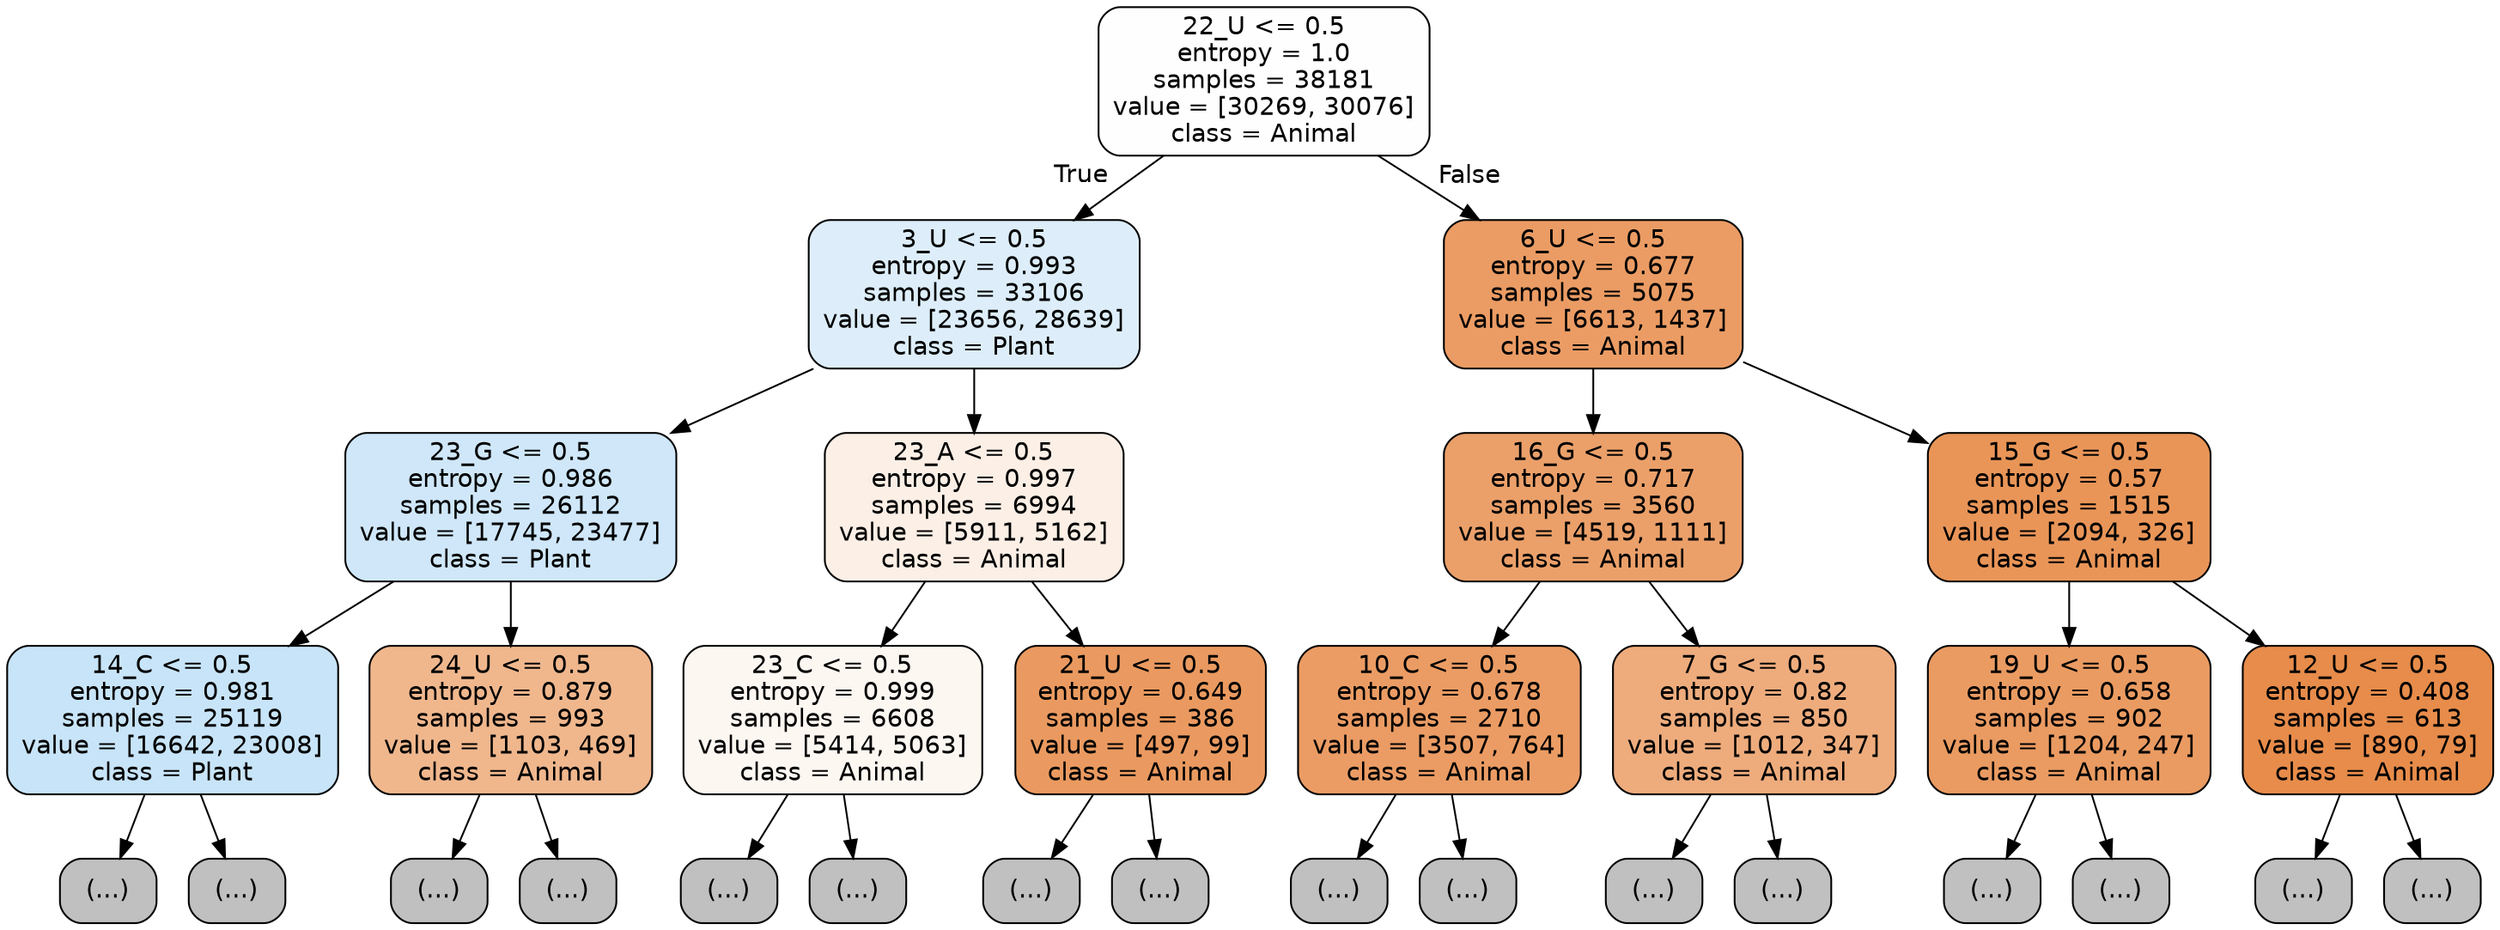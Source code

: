 digraph Tree {
node [shape=box, style="filled, rounded", color="black", fontname="helvetica"] ;
edge [fontname="helvetica"] ;
0 [label="22_U <= 0.5\nentropy = 1.0\nsamples = 38181\nvalue = [30269, 30076]\nclass = Animal", fillcolor="#fffefe"] ;
1 [label="3_U <= 0.5\nentropy = 0.993\nsamples = 33106\nvalue = [23656, 28639]\nclass = Plant", fillcolor="#ddeefa"] ;
0 -> 1 [labeldistance=2.5, labelangle=45, headlabel="True"] ;
2 [label="23_G <= 0.5\nentropy = 0.986\nsamples = 26112\nvalue = [17745, 23477]\nclass = Plant", fillcolor="#cfe7f9"] ;
1 -> 2 ;
3 [label="14_C <= 0.5\nentropy = 0.981\nsamples = 25119\nvalue = [16642, 23008]\nclass = Plant", fillcolor="#c8e4f8"] ;
2 -> 3 ;
4 [label="(...)", fillcolor="#C0C0C0"] ;
3 -> 4 ;
8169 [label="(...)", fillcolor="#C0C0C0"] ;
3 -> 8169 ;
10462 [label="24_U <= 0.5\nentropy = 0.879\nsamples = 993\nvalue = [1103, 469]\nclass = Animal", fillcolor="#f0b78d"] ;
2 -> 10462 ;
10463 [label="(...)", fillcolor="#C0C0C0"] ;
10462 -> 10463 ;
10838 [label="(...)", fillcolor="#C0C0C0"] ;
10462 -> 10838 ;
10901 [label="23_A <= 0.5\nentropy = 0.997\nsamples = 6994\nvalue = [5911, 5162]\nclass = Animal", fillcolor="#fcefe6"] ;
1 -> 10901 ;
10902 [label="23_C <= 0.5\nentropy = 0.999\nsamples = 6608\nvalue = [5414, 5063]\nclass = Animal", fillcolor="#fdf7f2"] ;
10901 -> 10902 ;
10903 [label="(...)", fillcolor="#C0C0C0"] ;
10902 -> 10903 ;
14314 [label="(...)", fillcolor="#C0C0C0"] ;
10902 -> 14314 ;
14431 [label="21_U <= 0.5\nentropy = 0.649\nsamples = 386\nvalue = [497, 99]\nclass = Animal", fillcolor="#ea9a60"] ;
10901 -> 14431 ;
14432 [label="(...)", fillcolor="#C0C0C0"] ;
14431 -> 14432 ;
14535 [label="(...)", fillcolor="#C0C0C0"] ;
14431 -> 14535 ;
14570 [label="6_U <= 0.5\nentropy = 0.677\nsamples = 5075\nvalue = [6613, 1437]\nclass = Animal", fillcolor="#eb9c64"] ;
0 -> 14570 [labeldistance=2.5, labelangle=-45, headlabel="False"] ;
14571 [label="16_G <= 0.5\nentropy = 0.717\nsamples = 3560\nvalue = [4519, 1111]\nclass = Animal", fillcolor="#eba06a"] ;
14570 -> 14571 ;
14572 [label="10_C <= 0.5\nentropy = 0.678\nsamples = 2710\nvalue = [3507, 764]\nclass = Animal", fillcolor="#eb9c64"] ;
14571 -> 14572 ;
14573 [label="(...)", fillcolor="#C0C0C0"] ;
14572 -> 14573 ;
15400 [label="(...)", fillcolor="#C0C0C0"] ;
14572 -> 15400 ;
15629 [label="7_G <= 0.5\nentropy = 0.82\nsamples = 850\nvalue = [1012, 347]\nclass = Animal", fillcolor="#eeac7d"] ;
14571 -> 15629 ;
15630 [label="(...)", fillcolor="#C0C0C0"] ;
15629 -> 15630 ;
15923 [label="(...)", fillcolor="#C0C0C0"] ;
15629 -> 15923 ;
16008 [label="15_G <= 0.5\nentropy = 0.57\nsamples = 1515\nvalue = [2094, 326]\nclass = Animal", fillcolor="#e99558"] ;
14570 -> 16008 ;
16009 [label="19_U <= 0.5\nentropy = 0.658\nsamples = 902\nvalue = [1204, 247]\nclass = Animal", fillcolor="#ea9b62"] ;
16008 -> 16009 ;
16010 [label="(...)", fillcolor="#C0C0C0"] ;
16009 -> 16010 ;
16351 [label="(...)", fillcolor="#C0C0C0"] ;
16009 -> 16351 ;
16434 [label="12_U <= 0.5\nentropy = 0.408\nsamples = 613\nvalue = [890, 79]\nclass = Animal", fillcolor="#e78c4b"] ;
16008 -> 16434 ;
16435 [label="(...)", fillcolor="#C0C0C0"] ;
16434 -> 16435 ;
16536 [label="(...)", fillcolor="#C0C0C0"] ;
16434 -> 16536 ;
}